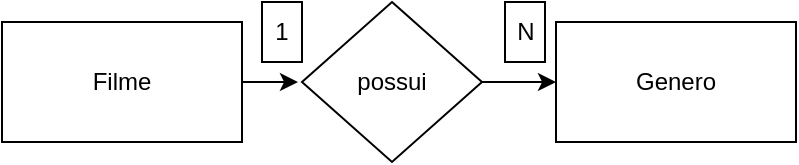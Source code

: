 <mxfile version="21.6.5" type="google">
  <diagram name="Página-1" id="fj0HgfZ6ix_bD7oWfRp4">
    <mxGraphModel grid="1" page="1" gridSize="10" guides="1" tooltips="1" connect="1" arrows="1" fold="1" pageScale="1" pageWidth="827" pageHeight="1169" math="0" shadow="0">
      <root>
        <mxCell id="0" />
        <mxCell id="1" parent="0" />
        <mxCell id="botA2mXyjelJjDuKKoXv-2" value="&lt;font style=&quot;vertical-align: inherit;&quot;&gt;&lt;font style=&quot;vertical-align: inherit;&quot;&gt;&lt;font style=&quot;vertical-align: inherit;&quot;&gt;&lt;font style=&quot;vertical-align: inherit;&quot;&gt;Genero&lt;/font&gt;&lt;/font&gt;&lt;/font&gt;&lt;/font&gt;" style="rounded=0;whiteSpace=wrap;html=1;" vertex="1" parent="1">
          <mxGeometry x="439" y="230" width="120" height="60" as="geometry" />
        </mxCell>
        <mxCell id="2OfG09Y9kVW-W_rXy53l-1" style="edgeStyle=orthogonalEdgeStyle;rounded=0;orthogonalLoop=1;jettySize=auto;html=1;exitX=1;exitY=0.5;exitDx=0;exitDy=0;" edge="1" parent="1" source="botA2mXyjelJjDuKKoXv-31">
          <mxGeometry relative="1" as="geometry">
            <mxPoint x="310" y="260" as="targetPoint" />
          </mxGeometry>
        </mxCell>
        <mxCell id="botA2mXyjelJjDuKKoXv-31" value="&lt;font style=&quot;vertical-align: inherit;&quot;&gt;&lt;font style=&quot;vertical-align: inherit;&quot;&gt;&lt;font style=&quot;vertical-align: inherit;&quot;&gt;&lt;font style=&quot;vertical-align: inherit;&quot;&gt;Filme&lt;/font&gt;&lt;/font&gt;&lt;/font&gt;&lt;/font&gt;" style="rounded=0;whiteSpace=wrap;html=1;" vertex="1" parent="1">
          <mxGeometry x="162" y="230" width="120" height="60" as="geometry" />
        </mxCell>
        <mxCell id="2OfG09Y9kVW-W_rXy53l-2" style="edgeStyle=orthogonalEdgeStyle;rounded=0;orthogonalLoop=1;jettySize=auto;html=1;exitX=1;exitY=0.5;exitDx=0;exitDy=0;entryX=0;entryY=0.5;entryDx=0;entryDy=0;" edge="1" parent="1" source="botA2mXyjelJjDuKKoXv-32" target="botA2mXyjelJjDuKKoXv-2">
          <mxGeometry relative="1" as="geometry" />
        </mxCell>
        <mxCell id="botA2mXyjelJjDuKKoXv-32" value="&lt;font style=&quot;vertical-align: inherit;&quot;&gt;&lt;font style=&quot;vertical-align: inherit;&quot;&gt;possui&lt;/font&gt;&lt;/font&gt;" style="rhombus;whiteSpace=wrap;html=1;" vertex="1" parent="1">
          <mxGeometry x="312" y="220" width="90" height="80" as="geometry" />
        </mxCell>
        <mxCell id="botA2mXyjelJjDuKKoXv-36" value="&lt;font style=&quot;vertical-align: inherit;&quot;&gt;&lt;font style=&quot;vertical-align: inherit;&quot;&gt;&lt;font style=&quot;vertical-align: inherit;&quot;&gt;&lt;font style=&quot;vertical-align: inherit;&quot;&gt;&lt;font style=&quot;vertical-align: inherit;&quot;&gt;&lt;font style=&quot;vertical-align: inherit;&quot;&gt;N&lt;/font&gt;&lt;/font&gt;&lt;/font&gt;&lt;/font&gt;&lt;/font&gt;&lt;/font&gt;" style="rounded=0;whiteSpace=wrap;html=1;" vertex="1" parent="1">
          <mxGeometry x="413.5" y="220" width="20" height="30" as="geometry" />
        </mxCell>
        <mxCell id="botA2mXyjelJjDuKKoXv-37" value="&lt;font style=&quot;vertical-align: inherit;&quot;&gt;&lt;font style=&quot;vertical-align: inherit;&quot;&gt;&lt;font style=&quot;vertical-align: inherit;&quot;&gt;&lt;font style=&quot;vertical-align: inherit;&quot;&gt;&lt;font style=&quot;vertical-align: inherit;&quot;&gt;&lt;font style=&quot;vertical-align: inherit;&quot;&gt;1&lt;/font&gt;&lt;/font&gt;&lt;/font&gt;&lt;/font&gt;&lt;/font&gt;&lt;/font&gt;" style="rounded=0;whiteSpace=wrap;html=1;" vertex="1" parent="1">
          <mxGeometry x="292" y="220" width="20" height="30" as="geometry" />
        </mxCell>
      </root>
    </mxGraphModel>
  </diagram>
</mxfile>

